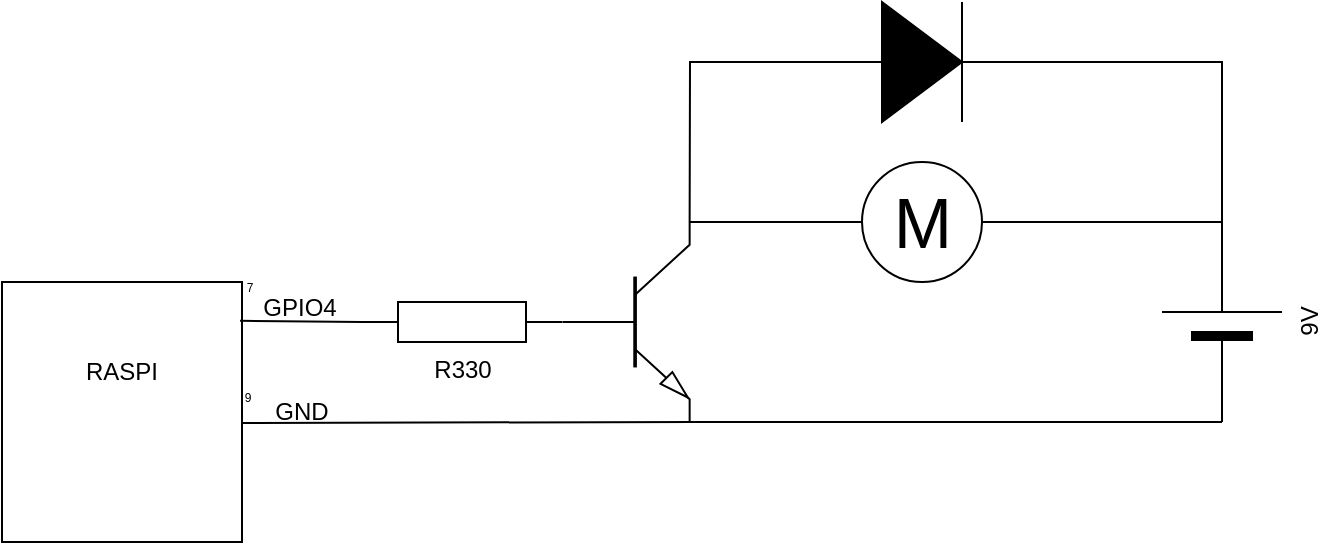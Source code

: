 <mxfile version="21.6.8" type="device">
  <diagram name="Page-1" id="16e2658f-23c8-b752-8be9-c03fbebb8bbe">
    <mxGraphModel dx="1720" dy="1016" grid="1" gridSize="10" guides="1" tooltips="1" connect="1" arrows="1" fold="1" page="1" pageScale="1" pageWidth="1100" pageHeight="850" background="none" math="0" shadow="0">
      <root>
        <mxCell id="0" />
        <mxCell id="1" parent="0" />
        <mxCell id="K9JKqmgzr4xo3lOGR5xA-1" value="" style="verticalLabelPosition=bottom;shadow=0;dashed=0;align=center;html=1;verticalAlign=top;shape=mxgraph.electrical.transistors.npn_transistor_5;" vertex="1" parent="1">
          <mxGeometry x="410" y="210" width="64" height="100" as="geometry" />
        </mxCell>
        <mxCell id="K9JKqmgzr4xo3lOGR5xA-2" value="R330" style="pointerEvents=1;verticalLabelPosition=bottom;shadow=0;dashed=0;align=center;html=1;verticalAlign=top;shape=mxgraph.electrical.resistors.resistor_1;" vertex="1" parent="1">
          <mxGeometry x="310" y="250" width="100" height="20" as="geometry" />
        </mxCell>
        <mxCell id="K9JKqmgzr4xo3lOGR5xA-4" value="9V&lt;br&gt;" style="verticalLabelPosition=bottom;shadow=0;dashed=0;align=center;fillColor=strokeColor;html=1;verticalAlign=top;strokeWidth=1;shape=mxgraph.electrical.miscellaneous.monocell_battery;rotation=-90;" vertex="1" parent="1">
          <mxGeometry x="690" y="230" width="100" height="60" as="geometry" />
        </mxCell>
        <mxCell id="K9JKqmgzr4xo3lOGR5xA-5" value="" style="endArrow=none;html=1;rounded=0;" edge="1" parent="1">
          <mxGeometry width="50" height="50" relative="1" as="geometry">
            <mxPoint x="474" y="210" as="sourcePoint" />
            <mxPoint x="560" y="210" as="targetPoint" />
          </mxGeometry>
        </mxCell>
        <mxCell id="K9JKqmgzr4xo3lOGR5xA-7" value="M" style="verticalLabelPosition=middle;shadow=0;dashed=0;align=center;html=1;verticalAlign=middle;strokeWidth=1;shape=ellipse;aspect=fixed;fontSize=35;" vertex="1" parent="1">
          <mxGeometry x="560" y="180" width="60" height="60" as="geometry" />
        </mxCell>
        <mxCell id="K9JKqmgzr4xo3lOGR5xA-8" value="" style="endArrow=none;html=1;rounded=0;entryX=1;entryY=0.5;entryDx=0;entryDy=0;entryPerimeter=0;exitX=1;exitY=0.5;exitDx=0;exitDy=0;" edge="1" parent="1" source="K9JKqmgzr4xo3lOGR5xA-7" target="K9JKqmgzr4xo3lOGR5xA-4">
          <mxGeometry width="50" height="50" relative="1" as="geometry">
            <mxPoint x="650" y="210" as="sourcePoint" />
            <mxPoint x="700" y="160" as="targetPoint" />
          </mxGeometry>
        </mxCell>
        <mxCell id="K9JKqmgzr4xo3lOGR5xA-11" value="" style="endArrow=none;html=1;rounded=0;entryX=0;entryY=0.5;entryDx=0;entryDy=0;entryPerimeter=0;" edge="1" parent="1" target="K9JKqmgzr4xo3lOGR5xA-4">
          <mxGeometry width="50" height="50" relative="1" as="geometry">
            <mxPoint x="474" y="310" as="sourcePoint" />
            <mxPoint x="524" y="260" as="targetPoint" />
          </mxGeometry>
        </mxCell>
        <mxCell id="K9JKqmgzr4xo3lOGR5xA-12" value="" style="pointerEvents=1;fillColor=strokeColor;verticalLabelPosition=bottom;shadow=0;dashed=0;align=center;html=1;verticalAlign=top;shape=mxgraph.electrical.diodes.diode;" vertex="1" parent="1">
          <mxGeometry x="540" y="100" width="100" height="60" as="geometry" />
        </mxCell>
        <mxCell id="K9JKqmgzr4xo3lOGR5xA-14" value="" style="endArrow=none;html=1;rounded=0;exitX=1;exitY=0;exitDx=0;exitDy=0;exitPerimeter=0;" edge="1" parent="1" source="K9JKqmgzr4xo3lOGR5xA-1">
          <mxGeometry width="50" height="50" relative="1" as="geometry">
            <mxPoint x="480" y="210" as="sourcePoint" />
            <mxPoint x="540" y="130" as="targetPoint" />
            <Array as="points">
              <mxPoint x="474" y="130" />
            </Array>
          </mxGeometry>
        </mxCell>
        <mxCell id="K9JKqmgzr4xo3lOGR5xA-16" value="" style="endArrow=none;html=1;rounded=0;entryX=1;entryY=0.5;entryDx=0;entryDy=0;entryPerimeter=0;" edge="1" parent="1" target="K9JKqmgzr4xo3lOGR5xA-12">
          <mxGeometry width="50" height="50" relative="1" as="geometry">
            <mxPoint x="740" y="210" as="sourcePoint" />
            <mxPoint x="790" y="160" as="targetPoint" />
            <Array as="points">
              <mxPoint x="740" y="130" />
            </Array>
          </mxGeometry>
        </mxCell>
        <mxCell id="K9JKqmgzr4xo3lOGR5xA-17" value="" style="rounded=0;whiteSpace=wrap;html=1;" vertex="1" parent="1">
          <mxGeometry x="130" y="240" width="120" height="130" as="geometry" />
        </mxCell>
        <mxCell id="K9JKqmgzr4xo3lOGR5xA-18" value="" style="endArrow=none;html=1;rounded=0;exitX=0.984;exitY=0.542;exitDx=0;exitDy=0;exitPerimeter=0;" edge="1" parent="1">
          <mxGeometry width="50" height="50" relative="1" as="geometry">
            <mxPoint x="250.08" y="310.46" as="sourcePoint" />
            <mxPoint x="476" y="310" as="targetPoint" />
          </mxGeometry>
        </mxCell>
        <mxCell id="K9JKqmgzr4xo3lOGR5xA-19" value="" style="endArrow=none;html=1;rounded=0;exitX=0.992;exitY=0.149;exitDx=0;exitDy=0;exitPerimeter=0;" edge="1" parent="1" source="K9JKqmgzr4xo3lOGR5xA-17">
          <mxGeometry width="50" height="50" relative="1" as="geometry">
            <mxPoint x="260" y="310" as="sourcePoint" />
            <mxPoint x="310" y="260" as="targetPoint" />
          </mxGeometry>
        </mxCell>
        <mxCell id="K9JKqmgzr4xo3lOGR5xA-20" value="&lt;font style=&quot;font-size: 6px;&quot;&gt;9&lt;/font&gt;" style="text;html=1;strokeColor=none;fillColor=none;align=center;verticalAlign=middle;whiteSpace=wrap;rounded=0;" vertex="1" parent="1">
          <mxGeometry x="223" y="281" width="60" height="30" as="geometry" />
        </mxCell>
        <mxCell id="K9JKqmgzr4xo3lOGR5xA-21" value="GND" style="text;html=1;strokeColor=none;fillColor=none;align=center;verticalAlign=middle;whiteSpace=wrap;rounded=0;" vertex="1" parent="1">
          <mxGeometry x="250" y="290" width="60" height="30" as="geometry" />
        </mxCell>
        <mxCell id="K9JKqmgzr4xo3lOGR5xA-22" value="GPIO4" style="text;html=1;strokeColor=none;fillColor=none;align=center;verticalAlign=middle;whiteSpace=wrap;rounded=0;" vertex="1" parent="1">
          <mxGeometry x="249" y="238" width="60" height="30" as="geometry" />
        </mxCell>
        <mxCell id="K9JKqmgzr4xo3lOGR5xA-23" value="&lt;font style=&quot;font-size: 6px;&quot;&gt;7&lt;/font&gt;" style="text;html=1;strokeColor=none;fillColor=none;align=center;verticalAlign=middle;whiteSpace=wrap;rounded=0;" vertex="1" parent="1">
          <mxGeometry x="224" y="226" width="60" height="30" as="geometry" />
        </mxCell>
        <mxCell id="K9JKqmgzr4xo3lOGR5xA-24" value="RASPI" style="text;html=1;strokeColor=none;fillColor=none;align=center;verticalAlign=middle;whiteSpace=wrap;rounded=0;" vertex="1" parent="1">
          <mxGeometry x="160" y="270" width="60" height="30" as="geometry" />
        </mxCell>
      </root>
    </mxGraphModel>
  </diagram>
</mxfile>
